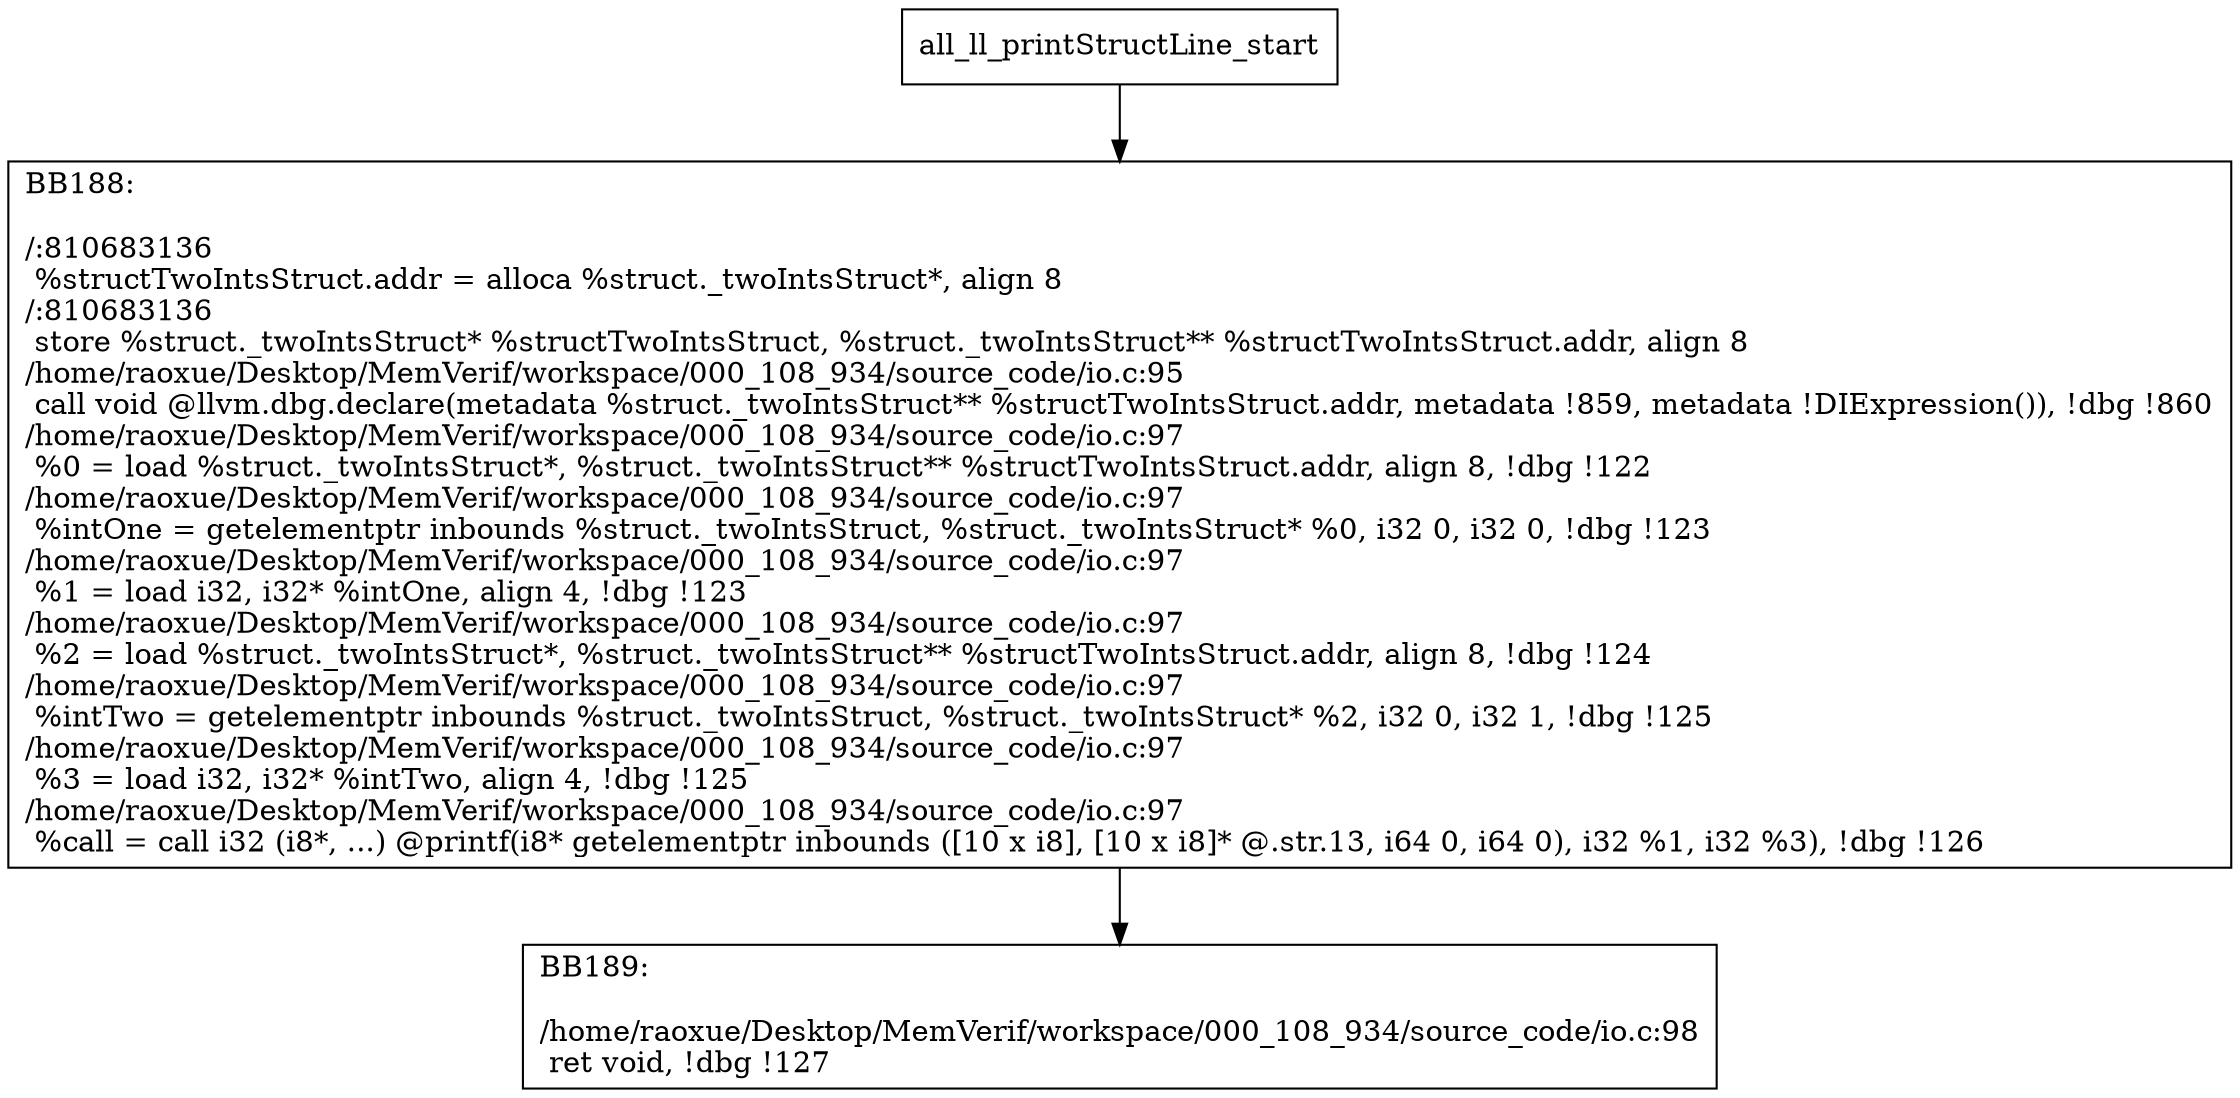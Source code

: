 digraph "CFG for'all_ll_printStructLine' function" {
	BBall_ll_printStructLine_start[shape=record,label="{all_ll_printStructLine_start}"];
	BBall_ll_printStructLine_start-> all_ll_printStructLineBB188;
	all_ll_printStructLineBB188 [shape=record, label="{BB188:\l\l/:810683136\l
  %structTwoIntsStruct.addr = alloca %struct._twoIntsStruct*, align 8\l
/:810683136\l
  store %struct._twoIntsStruct* %structTwoIntsStruct, %struct._twoIntsStruct** %structTwoIntsStruct.addr, align 8\l
/home/raoxue/Desktop/MemVerif/workspace/000_108_934/source_code/io.c:95\l
  call void @llvm.dbg.declare(metadata %struct._twoIntsStruct** %structTwoIntsStruct.addr, metadata !859, metadata !DIExpression()), !dbg !860\l
/home/raoxue/Desktop/MemVerif/workspace/000_108_934/source_code/io.c:97\l
  %0 = load %struct._twoIntsStruct*, %struct._twoIntsStruct** %structTwoIntsStruct.addr, align 8, !dbg !122\l
/home/raoxue/Desktop/MemVerif/workspace/000_108_934/source_code/io.c:97\l
  %intOne = getelementptr inbounds %struct._twoIntsStruct, %struct._twoIntsStruct* %0, i32 0, i32 0, !dbg !123\l
/home/raoxue/Desktop/MemVerif/workspace/000_108_934/source_code/io.c:97\l
  %1 = load i32, i32* %intOne, align 4, !dbg !123\l
/home/raoxue/Desktop/MemVerif/workspace/000_108_934/source_code/io.c:97\l
  %2 = load %struct._twoIntsStruct*, %struct._twoIntsStruct** %structTwoIntsStruct.addr, align 8, !dbg !124\l
/home/raoxue/Desktop/MemVerif/workspace/000_108_934/source_code/io.c:97\l
  %intTwo = getelementptr inbounds %struct._twoIntsStruct, %struct._twoIntsStruct* %2, i32 0, i32 1, !dbg !125\l
/home/raoxue/Desktop/MemVerif/workspace/000_108_934/source_code/io.c:97\l
  %3 = load i32, i32* %intTwo, align 4, !dbg !125\l
/home/raoxue/Desktop/MemVerif/workspace/000_108_934/source_code/io.c:97\l
  %call = call i32 (i8*, ...) @printf(i8* getelementptr inbounds ([10 x i8], [10 x i8]* @.str.13, i64 0, i64 0), i32 %1, i32 %3), !dbg !126\l
}"];
	all_ll_printStructLineBB188-> all_ll_printStructLineBB189;
	all_ll_printStructLineBB189 [shape=record, label="{BB189:\l\l/home/raoxue/Desktop/MemVerif/workspace/000_108_934/source_code/io.c:98\l
  ret void, !dbg !127\l
}"];
}
